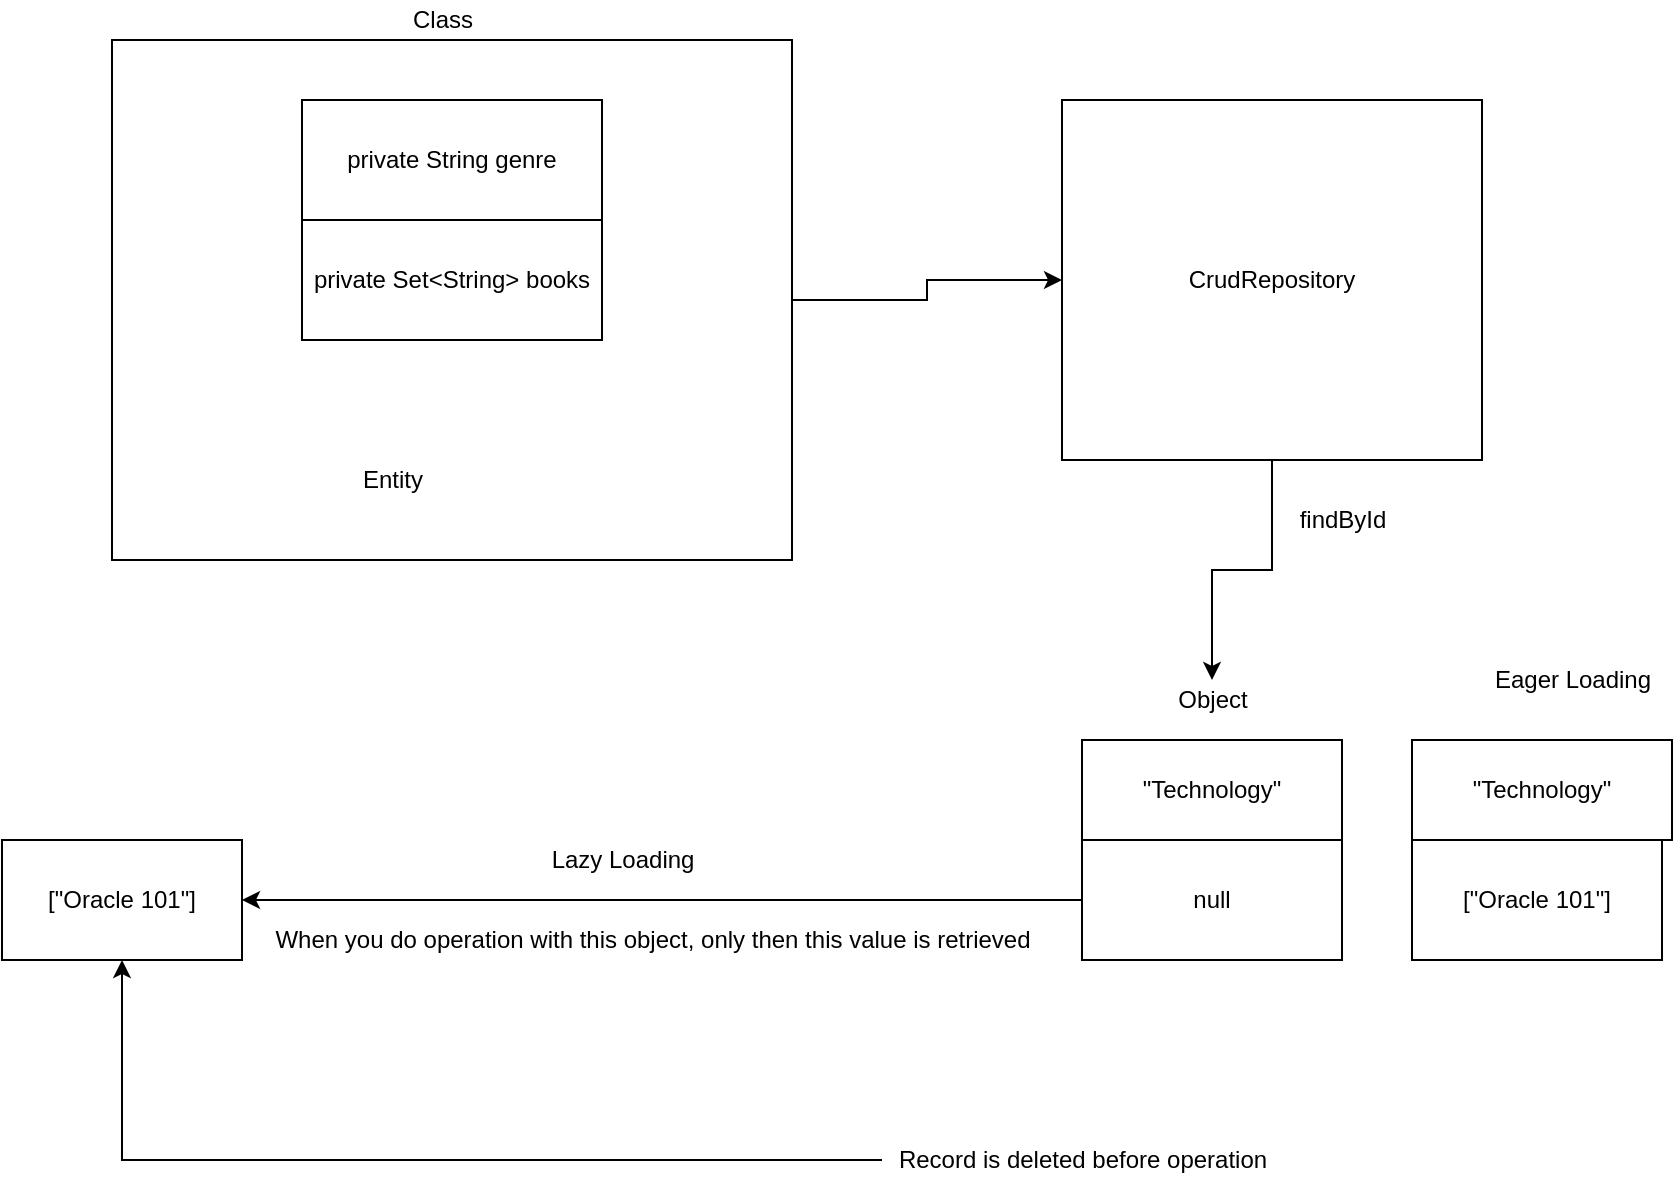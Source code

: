 <mxfile version="14.4.3" type="device" pages="4"><diagram id="-ngg20SasLUZBp5FVIJN" name="Fetching"><mxGraphModel dx="1146" dy="567" grid="1" gridSize="10" guides="1" tooltips="1" connect="1" arrows="1" fold="1" page="1" pageScale="1" pageWidth="850" pageHeight="1100" math="0" shadow="0"><root><mxCell id="0"/><mxCell id="1" parent="0"/><mxCell id="Mx7dqANhEfBE-x91Gv6i-12" style="edgeStyle=orthogonalEdgeStyle;rounded=0;orthogonalLoop=1;jettySize=auto;html=1;" edge="1" parent="1" source="Mx7dqANhEfBE-x91Gv6i-9" target="Mx7dqANhEfBE-x91Gv6i-11"><mxGeometry relative="1" as="geometry"/></mxCell><mxCell id="Mx7dqANhEfBE-x91Gv6i-9" value="" style="whiteSpace=wrap;html=1;" vertex="1" parent="1"><mxGeometry x="55" y="160" width="340" height="260" as="geometry"/></mxCell><mxCell id="Mx7dqANhEfBE-x91Gv6i-1" value="private String genre" style="whiteSpace=wrap;html=1;" vertex="1" parent="1"><mxGeometry x="150" y="190" width="150" height="60" as="geometry"/></mxCell><mxCell id="Mx7dqANhEfBE-x91Gv6i-2" value="private Set&amp;lt;String&amp;gt; books" style="whiteSpace=wrap;html=1;" vertex="1" parent="1"><mxGeometry x="150" y="250" width="150" height="60" as="geometry"/></mxCell><mxCell id="Mx7dqANhEfBE-x91Gv6i-4" value="&quot;Technology&quot;" style="whiteSpace=wrap;html=1;" vertex="1" parent="1"><mxGeometry x="540" y="510" width="130" height="50" as="geometry"/></mxCell><mxCell id="Mx7dqANhEfBE-x91Gv6i-15" style="edgeStyle=orthogonalEdgeStyle;rounded=0;orthogonalLoop=1;jettySize=auto;html=1;entryX=1;entryY=0.5;entryDx=0;entryDy=0;" edge="1" parent="1" source="Mx7dqANhEfBE-x91Gv6i-6" target="Mx7dqANhEfBE-x91Gv6i-17"><mxGeometry relative="1" as="geometry"><mxPoint x="110" y="590" as="targetPoint"/></mxGeometry></mxCell><mxCell id="Mx7dqANhEfBE-x91Gv6i-6" value="null" style="whiteSpace=wrap;html=1;" vertex="1" parent="1"><mxGeometry x="540" y="560" width="130" height="60" as="geometry"/></mxCell><mxCell id="Mx7dqANhEfBE-x91Gv6i-7" value="Class" style="text;html=1;align=center;verticalAlign=middle;resizable=0;points=[];autosize=1;" vertex="1" parent="1"><mxGeometry x="195" y="140" width="50" height="20" as="geometry"/></mxCell><mxCell id="Mx7dqANhEfBE-x91Gv6i-8" value="Object" style="text;html=1;align=center;verticalAlign=middle;resizable=0;points=[];autosize=1;" vertex="1" parent="1"><mxGeometry x="580" y="480" width="50" height="20" as="geometry"/></mxCell><mxCell id="Mx7dqANhEfBE-x91Gv6i-10" value="Entity" style="text;html=1;align=center;verticalAlign=middle;resizable=0;points=[];autosize=1;" vertex="1" parent="1"><mxGeometry x="170" y="370" width="50" height="20" as="geometry"/></mxCell><mxCell id="Mx7dqANhEfBE-x91Gv6i-13" style="edgeStyle=orthogonalEdgeStyle;rounded=0;orthogonalLoop=1;jettySize=auto;html=1;" edge="1" parent="1" source="Mx7dqANhEfBE-x91Gv6i-11" target="Mx7dqANhEfBE-x91Gv6i-8"><mxGeometry relative="1" as="geometry"><mxPoint x="635" y="430.0" as="targetPoint"/></mxGeometry></mxCell><mxCell id="Mx7dqANhEfBE-x91Gv6i-11" value="CrudRepository" style="whiteSpace=wrap;html=1;" vertex="1" parent="1"><mxGeometry x="530" y="190" width="210" height="180" as="geometry"/></mxCell><mxCell id="Mx7dqANhEfBE-x91Gv6i-14" value="findById" style="text;html=1;align=center;verticalAlign=middle;resizable=0;points=[];autosize=1;" vertex="1" parent="1"><mxGeometry x="640" y="390" width="60" height="20" as="geometry"/></mxCell><mxCell id="Mx7dqANhEfBE-x91Gv6i-16" value="When you do operation with this object, only then this value is retrieved" style="text;html=1;align=center;verticalAlign=middle;resizable=0;points=[];autosize=1;" vertex="1" parent="1"><mxGeometry x="130" y="600" width="390" height="20" as="geometry"/></mxCell><mxCell id="Mx7dqANhEfBE-x91Gv6i-17" value="[&quot;Oracle 101&quot;]" style="whiteSpace=wrap;html=1;" vertex="1" parent="1"><mxGeometry y="560" width="120" height="60" as="geometry"/></mxCell><mxCell id="Mx7dqANhEfBE-x91Gv6i-20" style="edgeStyle=orthogonalEdgeStyle;rounded=0;orthogonalLoop=1;jettySize=auto;html=1;entryX=0.5;entryY=1;entryDx=0;entryDy=0;" edge="1" parent="1" source="Mx7dqANhEfBE-x91Gv6i-18" target="Mx7dqANhEfBE-x91Gv6i-17"><mxGeometry relative="1" as="geometry"/></mxCell><mxCell id="Mx7dqANhEfBE-x91Gv6i-18" value="Record is deleted before operation" style="text;html=1;align=center;verticalAlign=middle;resizable=0;points=[];autosize=1;" vertex="1" parent="1"><mxGeometry x="440" y="710" width="200" height="20" as="geometry"/></mxCell><mxCell id="Mx7dqANhEfBE-x91Gv6i-21" value="Lazy Loading" style="text;html=1;align=center;verticalAlign=middle;resizable=0;points=[];autosize=1;" vertex="1" parent="1"><mxGeometry x="265" y="560" width="90" height="20" as="geometry"/></mxCell><mxCell id="Mx7dqANhEfBE-x91Gv6i-22" value="Eager Loading" style="text;html=1;align=center;verticalAlign=middle;resizable=0;points=[];autosize=1;" vertex="1" parent="1"><mxGeometry x="740" y="470" width="90" height="20" as="geometry"/></mxCell><mxCell id="Mx7dqANhEfBE-x91Gv6i-23" value="&quot;Technology&quot;" style="whiteSpace=wrap;html=1;" vertex="1" parent="1"><mxGeometry x="705" y="510" width="130" height="50" as="geometry"/></mxCell><mxCell id="Mx7dqANhEfBE-x91Gv6i-25" value="[&quot;Oracle 101&quot;]" style="whiteSpace=wrap;html=1;" vertex="1" parent="1"><mxGeometry x="705" y="560" width="125" height="60" as="geometry"/></mxCell></root></mxGraphModel></diagram><diagram id="IzDNttd5QzZSlERA6MkW" name="DDL Oracle"><mxGraphModel dx="950" dy="470" grid="1" gridSize="10" guides="1" tooltips="1" connect="1" arrows="1" fold="1" page="1" pageScale="1" pageWidth="850" pageHeight="1100" math="0" shadow="0"><root><mxCell id="poM9PImPaRMgivDopPOb-0"/><mxCell id="poM9PImPaRMgivDopPOb-1" parent="poM9PImPaRMgivDopPOb-0"/><mxCell id="poM9PImPaRMgivDopPOb-2" value="Create" style="text;html=1;align=center;verticalAlign=middle;resizable=0;points=[];autosize=1;" vertex="1" parent="poM9PImPaRMgivDopPOb-1"><mxGeometry x="400" y="410" width="50" height="20" as="geometry"/></mxCell><mxCell id="poM9PImPaRMgivDopPOb-3" value="Table" style="whiteSpace=wrap;html=1;" vertex="1" parent="poM9PImPaRMgivDopPOb-1"><mxGeometry x="120" y="160" width="120" height="60" as="geometry"/></mxCell><mxCell id="poM9PImPaRMgivDopPOb-4" value="Sequence" style="whiteSpace=wrap;html=1;" vertex="1" parent="poM9PImPaRMgivDopPOb-1"><mxGeometry x="120" y="290" width="120" height="60" as="geometry"/></mxCell><mxCell id="poM9PImPaRMgivDopPOb-5" value="Table" style="whiteSpace=wrap;html=1;" vertex="1" parent="poM9PImPaRMgivDopPOb-1"><mxGeometry x="630" y="160" width="120" height="60" as="geometry"/></mxCell><mxCell id="poM9PImPaRMgivDopPOb-6" value="Sequence" style="whiteSpace=wrap;html=1;" vertex="1" parent="poM9PImPaRMgivDopPOb-1"><mxGeometry x="630" y="290" width="120" height="60" as="geometry"/></mxCell><mxCell id="poM9PImPaRMgivDopPOb-7" value="Update" style="text;html=1;align=center;verticalAlign=middle;resizable=0;points=[];autosize=1;" vertex="1" parent="poM9PImPaRMgivDopPOb-1"><mxGeometry x="400" y="630" width="50" height="20" as="geometry"/></mxCell></root></mxGraphModel></diagram><diagram id="uR6zex6UrHTOhbnL2sDi" name="Normal Forms"><mxGraphModel dx="981" dy="567" grid="1" gridSize="10" guides="1" tooltips="1" connect="1" arrows="1" fold="1" page="1" pageScale="1" pageWidth="850" pageHeight="1100" math="0" shadow="0"><root><mxCell id="yIMmAGkXrf3lAxL-gvOl-0"/><mxCell id="yIMmAGkXrf3lAxL-gvOl-1" parent="yIMmAGkXrf3lAxL-gvOl-0"/><mxCell id="yIMmAGkXrf3lAxL-gvOl-2" value="&lt;font style=&quot;font-size: 27px&quot; face=&quot;Lucida Console&quot;&gt;&lt;b&gt;Database Modelling&lt;/b&gt;&lt;/font&gt;" style="text;html=1;align=center;verticalAlign=middle;resizable=0;points=[];autosize=1;" vertex="1" parent="yIMmAGkXrf3lAxL-gvOl-1"><mxGeometry x="265" y="30" width="320" height="20" as="geometry"/></mxCell><mxCell id="yIMmAGkXrf3lAxL-gvOl-3" value="ID Integer Primary Key&lt;br&gt;Name Varchar2&amp;nbsp;&lt;br&gt;&lt;div&gt;&lt;span&gt;Genre Varchar2&lt;/span&gt;&lt;/div&gt;&lt;div&gt;Book Varchar2&lt;/div&gt;" style="whiteSpace=wrap;html=1;align=left;" vertex="1" parent="yIMmAGkXrf3lAxL-gvOl-1"><mxGeometry x="355" y="140" width="140" height="70" as="geometry"/></mxCell><mxCell id="yIMmAGkXrf3lAxL-gvOl-4" value="Author" style="text;html=1;align=center;verticalAlign=middle;resizable=0;points=[];autosize=1;" vertex="1" parent="yIMmAGkXrf3lAxL-gvOl-1"><mxGeometry x="435" y="90" width="50" height="20" as="geometry"/></mxCell><mxCell id="yIMmAGkXrf3lAxL-gvOl-6" value="1" style="whiteSpace=wrap;html=1;" vertex="1" parent="yIMmAGkXrf3lAxL-gvOl-1"><mxGeometry x="185" y="440" width="120" height="60" as="geometry"/></mxCell><mxCell id="yIMmAGkXrf3lAxL-gvOl-7" value="Faiz" style="whiteSpace=wrap;html=1;" vertex="1" parent="yIMmAGkXrf3lAxL-gvOl-1"><mxGeometry x="305" y="440" width="120" height="60" as="geometry"/></mxCell><mxCell id="yIMmAGkXrf3lAxL-gvOl-8" value="Technology" style="whiteSpace=wrap;html=1;" vertex="1" parent="yIMmAGkXrf3lAxL-gvOl-1"><mxGeometry x="425" y="440" width="120" height="60" as="geometry"/></mxCell><mxCell id="yIMmAGkXrf3lAxL-gvOl-9" value="ID" style="whiteSpace=wrap;html=1;" vertex="1" parent="yIMmAGkXrf3lAxL-gvOl-1"><mxGeometry x="185" y="380" width="120" height="60" as="geometry"/></mxCell><mxCell id="yIMmAGkXrf3lAxL-gvOl-10" value="Name" style="whiteSpace=wrap;html=1;" vertex="1" parent="yIMmAGkXrf3lAxL-gvOl-1"><mxGeometry x="305" y="380" width="120" height="60" as="geometry"/></mxCell><mxCell id="yIMmAGkXrf3lAxL-gvOl-11" value="Genre" style="whiteSpace=wrap;html=1;" vertex="1" parent="yIMmAGkXrf3lAxL-gvOl-1"><mxGeometry x="425" y="380" width="120" height="60" as="geometry"/></mxCell><mxCell id="yIMmAGkXrf3lAxL-gvOl-12" value="Book" style="whiteSpace=wrap;html=1;" vertex="1" parent="yIMmAGkXrf3lAxL-gvOl-1"><mxGeometry x="545" y="380" width="120" height="60" as="geometry"/></mxCell><mxCell id="yIMmAGkXrf3lAxL-gvOl-13" value="Introduction to Oracle 19c" style="whiteSpace=wrap;html=1;" vertex="1" parent="yIMmAGkXrf3lAxL-gvOl-1"><mxGeometry x="545" y="440" width="120" height="60" as="geometry"/></mxCell><mxCell id="yIMmAGkXrf3lAxL-gvOl-14" value="1" style="whiteSpace=wrap;html=1;" vertex="1" parent="yIMmAGkXrf3lAxL-gvOl-1"><mxGeometry x="185" y="500" width="120" height="60" as="geometry"/></mxCell><mxCell id="yIMmAGkXrf3lAxL-gvOl-15" value="Faiz" style="whiteSpace=wrap;html=1;" vertex="1" parent="yIMmAGkXrf3lAxL-gvOl-1"><mxGeometry x="305" y="500" width="120" height="60" as="geometry"/></mxCell><mxCell id="yIMmAGkXrf3lAxL-gvOl-16" value="Technology" style="whiteSpace=wrap;html=1;" vertex="1" parent="yIMmAGkXrf3lAxL-gvOl-1"><mxGeometry x="425" y="500" width="120" height="60" as="geometry"/></mxCell><mxCell id="yIMmAGkXrf3lAxL-gvOl-17" value="Java Essentials" style="whiteSpace=wrap;html=1;" vertex="1" parent="yIMmAGkXrf3lAxL-gvOl-1"><mxGeometry x="545" y="500" width="120" height="60" as="geometry"/></mxCell><mxCell id="yIMmAGkXrf3lAxL-gvOl-18" value="1NF&lt;br&gt;Every field has a single value&lt;br&gt;Every field has an atomic value" style="text;html=1;align=center;verticalAlign=middle;resizable=0;points=[];autosize=1;" vertex="1" parent="yIMmAGkXrf3lAxL-gvOl-1"><mxGeometry x="315" y="310" width="180" height="50" as="geometry"/></mxCell><mxCell id="yIMmAGkXrf3lAxL-gvOl-19" value="A relation will be in 2NF if it is in 1NF and all non-key attributes are fully functional dependent on the primary key." style="text;html=1;align=center;verticalAlign=middle;resizable=0;points=[];autosize=1;" vertex="1" parent="yIMmAGkXrf3lAxL-gvOl-1"><mxGeometry x="180" y="650" width="610" height="20" as="geometry"/></mxCell><mxCell id="yIMmAGkXrf3lAxL-gvOl-20" value="Technology" style="whiteSpace=wrap;html=1;" vertex="1" parent="yIMmAGkXrf3lAxL-gvOl-1"><mxGeometry x="425" y="500" width="120" height="60" as="geometry"/></mxCell><mxCell id="yIMmAGkXrf3lAxL-gvOl-21" value="Faiz" style="whiteSpace=wrap;html=1;" vertex="1" parent="yIMmAGkXrf3lAxL-gvOl-1"><mxGeometry x="305" y="500" width="120" height="60" as="geometry"/></mxCell><mxCell id="yIMmAGkXrf3lAxL-gvOl-22" value="1" style="whiteSpace=wrap;html=1;" vertex="1" parent="yIMmAGkXrf3lAxL-gvOl-1"><mxGeometry x="185" y="500" width="120" height="60" as="geometry"/></mxCell><mxCell id="yIMmAGkXrf3lAxL-gvOl-23" value="1" style="whiteSpace=wrap;html=1;" vertex="1" parent="yIMmAGkXrf3lAxL-gvOl-1"><mxGeometry x="185" y="440" width="120" height="60" as="geometry"/></mxCell><mxCell id="yIMmAGkXrf3lAxL-gvOl-24" value="Faiz" style="whiteSpace=wrap;html=1;" vertex="1" parent="yIMmAGkXrf3lAxL-gvOl-1"><mxGeometry x="305" y="440" width="120" height="60" as="geometry"/></mxCell><mxCell id="yIMmAGkXrf3lAxL-gvOl-25" value="Technology" style="whiteSpace=wrap;html=1;" vertex="1" parent="yIMmAGkXrf3lAxL-gvOl-1"><mxGeometry x="425" y="560" width="120" height="60" as="geometry"/></mxCell><mxCell id="yIMmAGkXrf3lAxL-gvOl-26" value="Faiz" style="whiteSpace=wrap;html=1;" vertex="1" parent="yIMmAGkXrf3lAxL-gvOl-1"><mxGeometry x="305" y="560" width="120" height="60" as="geometry"/></mxCell><mxCell id="yIMmAGkXrf3lAxL-gvOl-27" value="1" style="whiteSpace=wrap;html=1;" vertex="1" parent="yIMmAGkXrf3lAxL-gvOl-1"><mxGeometry x="185" y="560" width="120" height="60" as="geometry"/></mxCell><mxCell id="yIMmAGkXrf3lAxL-gvOl-28" value="Get Set Go" style="whiteSpace=wrap;html=1;" vertex="1" parent="yIMmAGkXrf3lAxL-gvOl-1"><mxGeometry x="545" y="560" width="120" height="60" as="geometry"/></mxCell><mxCell id="yIMmAGkXrf3lAxL-gvOl-29" value="Each Normal form reduces redundancy" style="text;html=1;align=center;verticalAlign=middle;resizable=0;points=[];autosize=1;" vertex="1" parent="yIMmAGkXrf3lAxL-gvOl-1"><mxGeometry x="295" y="240" width="220" height="20" as="geometry"/></mxCell><mxCell id="yIMmAGkXrf3lAxL-gvOl-30" value="Author" style="text;html=1;align=center;verticalAlign=middle;resizable=0;points=[];autosize=1;" vertex="1" parent="yIMmAGkXrf3lAxL-gvOl-1"><mxGeometry x="365" y="360" width="50" height="20" as="geometry"/></mxCell><mxCell id="yIMmAGkXrf3lAxL-gvOl-31" value="Author" style="text;html=1;align=center;verticalAlign=middle;resizable=0;points=[];autosize=1;" vertex="1" parent="yIMmAGkXrf3lAxL-gvOl-1"><mxGeometry x="195" y="730" width="50" height="20" as="geometry"/></mxCell><mxCell id="yIMmAGkXrf3lAxL-gvOl-32" value="Books" style="text;html=1;align=center;verticalAlign=middle;resizable=0;points=[];autosize=1;" vertex="1" parent="yIMmAGkXrf3lAxL-gvOl-1"><mxGeometry x="665" y="750" width="50" height="20" as="geometry"/></mxCell><mxCell id="yIMmAGkXrf3lAxL-gvOl-33" value="Technology" style="whiteSpace=wrap;html=1;" vertex="1" parent="yIMmAGkXrf3lAxL-gvOl-1"><mxGeometry x="330" y="880" width="120" height="60" as="geometry"/></mxCell><mxCell id="yIMmAGkXrf3lAxL-gvOl-34" value="ID" style="whiteSpace=wrap;html=1;" vertex="1" parent="yIMmAGkXrf3lAxL-gvOl-1"><mxGeometry x="90" y="820" width="120" height="60" as="geometry"/></mxCell><mxCell id="yIMmAGkXrf3lAxL-gvOl-35" value="Name" style="whiteSpace=wrap;html=1;" vertex="1" parent="yIMmAGkXrf3lAxL-gvOl-1"><mxGeometry x="210" y="820" width="120" height="60" as="geometry"/></mxCell><mxCell id="yIMmAGkXrf3lAxL-gvOl-36" value="Genre" style="whiteSpace=wrap;html=1;" vertex="1" parent="yIMmAGkXrf3lAxL-gvOl-1"><mxGeometry x="330" y="820" width="120" height="60" as="geometry"/></mxCell><mxCell id="yIMmAGkXrf3lAxL-gvOl-37" value="1" style="whiteSpace=wrap;html=1;" vertex="1" parent="yIMmAGkXrf3lAxL-gvOl-1"><mxGeometry x="90" y="880" width="120" height="60" as="geometry"/></mxCell><mxCell id="yIMmAGkXrf3lAxL-gvOl-38" value="Faiz" style="whiteSpace=wrap;html=1;" vertex="1" parent="yIMmAGkXrf3lAxL-gvOl-1"><mxGeometry x="210" y="880" width="120" height="60" as="geometry"/></mxCell><mxCell id="yIMmAGkXrf3lAxL-gvOl-39" value="AID" style="whiteSpace=wrap;html=1;" vertex="1" parent="yIMmAGkXrf3lAxL-gvOl-1"><mxGeometry x="630" y="830" width="120" height="60" as="geometry"/></mxCell><mxCell id="yIMmAGkXrf3lAxL-gvOl-40" value="Book" style="whiteSpace=wrap;html=1;" vertex="1" parent="yIMmAGkXrf3lAxL-gvOl-1"><mxGeometry x="750" y="830" width="120" height="60" as="geometry"/></mxCell><mxCell id="yIMmAGkXrf3lAxL-gvOl-41" value="Introduction to Oracle 19c" style="whiteSpace=wrap;html=1;" vertex="1" parent="yIMmAGkXrf3lAxL-gvOl-1"><mxGeometry x="750" y="890" width="120" height="60" as="geometry"/></mxCell><mxCell id="yIMmAGkXrf3lAxL-gvOl-42" value="Java Essentials" style="whiteSpace=wrap;html=1;" vertex="1" parent="yIMmAGkXrf3lAxL-gvOl-1"><mxGeometry x="750" y="950" width="120" height="60" as="geometry"/></mxCell><mxCell id="yIMmAGkXrf3lAxL-gvOl-43" value="1" style="whiteSpace=wrap;html=1;" vertex="1" parent="yIMmAGkXrf3lAxL-gvOl-1"><mxGeometry x="630" y="950" width="120" height="60" as="geometry"/></mxCell><mxCell id="yIMmAGkXrf3lAxL-gvOl-44" value="1" style="whiteSpace=wrap;html=1;" vertex="1" parent="yIMmAGkXrf3lAxL-gvOl-1"><mxGeometry x="630" y="890" width="120" height="60" as="geometry"/></mxCell><mxCell id="yIMmAGkXrf3lAxL-gvOl-45" value="1" style="whiteSpace=wrap;html=1;" vertex="1" parent="yIMmAGkXrf3lAxL-gvOl-1"><mxGeometry x="630" y="1010" width="120" height="60" as="geometry"/></mxCell><mxCell id="yIMmAGkXrf3lAxL-gvOl-46" value="Get Set Go" style="whiteSpace=wrap;html=1;" vertex="1" parent="yIMmAGkXrf3lAxL-gvOl-1"><mxGeometry x="750" y="1010" width="120" height="60" as="geometry"/></mxCell><mxCell id="yIMmAGkXrf3lAxL-gvOl-47" value="Primary Key" style="text;html=1;align=center;verticalAlign=middle;resizable=0;points=[];autosize=1;" vertex="1" parent="yIMmAGkXrf3lAxL-gvOl-1"><mxGeometry x="105" y="790" width="80" height="20" as="geometry"/></mxCell><mxCell id="yIMmAGkXrf3lAxL-gvOl-49" style="edgeStyle=orthogonalEdgeStyle;rounded=0;orthogonalLoop=1;jettySize=auto;html=1;" edge="1" parent="yIMmAGkXrf3lAxL-gvOl-1" source="yIMmAGkXrf3lAxL-gvOl-48" target="yIMmAGkXrf3lAxL-gvOl-47"><mxGeometry relative="1" as="geometry"/></mxCell><mxCell id="yIMmAGkXrf3lAxL-gvOl-48" value="Foreign Key" style="text;html=1;align=center;verticalAlign=middle;resizable=0;points=[];autosize=1;" vertex="1" parent="yIMmAGkXrf3lAxL-gvOl-1"><mxGeometry x="650" y="790" width="80" height="20" as="geometry"/></mxCell><mxCell id="inzupKd0VUtHFoXNcsVn-2" value="ID" style="whiteSpace=wrap;html=1;" vertex="1" parent="yIMmAGkXrf3lAxL-gvOl-1"><mxGeometry x="510" y="830" width="120" height="60" as="geometry"/></mxCell><mxCell id="inzupKd0VUtHFoXNcsVn-3" value="1&lt;span style=&quot;color: rgba(0 , 0 , 0 , 0) ; font-family: monospace ; font-size: 0px&quot;&gt;%3CmxGraphModel%3E%3Croot%3E%3CmxCell%20id%3D%220%22%2F%3E%3CmxCell%20id%3D%221%22%20parent%3D%220%22%2F%3E%3CmxCell%20id%3D%222%22%20value%3D%22PID%22%20style%3D%22whiteSpace%3Dwrap%3Bhtml%3D1%3B%22%20vertex%3D%221%22%20parent%3D%221%22%3E%3CmxGeometry%20x%3D%22545%22%20y%3D%22820%22%20width%3D%22120%22%20height%3D%2260%22%20as%3D%22geometry%22%2F%3E%3C%2FmxCell%3E%3C%2Froot%3E%3C%2FmxGraphModel%3E&lt;/span&gt;" style="whiteSpace=wrap;html=1;" vertex="1" parent="yIMmAGkXrf3lAxL-gvOl-1"><mxGeometry x="510" y="890" width="120" height="60" as="geometry"/></mxCell><mxCell id="inzupKd0VUtHFoXNcsVn-4" value="2" style="whiteSpace=wrap;html=1;" vertex="1" parent="yIMmAGkXrf3lAxL-gvOl-1"><mxGeometry x="510" y="950" width="120" height="60" as="geometry"/></mxCell><mxCell id="inzupKd0VUtHFoXNcsVn-5" value="3" style="whiteSpace=wrap;html=1;" vertex="1" parent="yIMmAGkXrf3lAxL-gvOl-1"><mxGeometry x="510" y="1010" width="120" height="60" as="geometry"/></mxCell><mxCell id="inzupKd0VUtHFoXNcsVn-6" value="PID" style="whiteSpace=wrap;html=1;" vertex="1" parent="yIMmAGkXrf3lAxL-gvOl-1"><mxGeometry x="870" y="830" width="120" height="60" as="geometry"/></mxCell><mxCell id="inzupKd0VUtHFoXNcsVn-9" value="1" style="whiteSpace=wrap;html=1;" vertex="1" parent="yIMmAGkXrf3lAxL-gvOl-1"><mxGeometry x="870" y="890" width="120" height="60" as="geometry"/></mxCell><mxCell id="inzupKd0VUtHFoXNcsVn-10" value="1" style="whiteSpace=wrap;html=1;" vertex="1" parent="yIMmAGkXrf3lAxL-gvOl-1"><mxGeometry x="870" y="950" width="120" height="60" as="geometry"/></mxCell><mxCell id="inzupKd0VUtHFoXNcsVn-46" value="3rd NF" style="text;html=1;align=center;verticalAlign=middle;resizable=0;points=[];autosize=1;" vertex="1" parent="yIMmAGkXrf3lAxL-gvOl-1"><mxGeometry x="285" y="1140" width="50" height="20" as="geometry"/></mxCell><mxCell id="inzupKd0VUtHFoXNcsVn-47" value="Authors" style="text;html=1;align=center;verticalAlign=middle;resizable=0;points=[];autosize=1;" vertex="1" parent="yIMmAGkXrf3lAxL-gvOl-1"><mxGeometry x="280" y="1240" width="60" height="20" as="geometry"/></mxCell><mxCell id="inzupKd0VUtHFoXNcsVn-48" value="ID" style="whiteSpace=wrap;html=1;" vertex="1" parent="yIMmAGkXrf3lAxL-gvOl-1"><mxGeometry x="80" y="1290" width="120" height="60" as="geometry"/></mxCell><mxCell id="inzupKd0VUtHFoXNcsVn-49" value="Name" style="whiteSpace=wrap;html=1;" vertex="1" parent="yIMmAGkXrf3lAxL-gvOl-1"><mxGeometry x="200" y="1290" width="120" height="60" as="geometry"/></mxCell><mxCell id="inzupKd0VUtHFoXNcsVn-50" value="Phone Number" style="whiteSpace=wrap;html=1;" vertex="1" parent="yIMmAGkXrf3lAxL-gvOl-1"><mxGeometry x="310" y="1290" width="120" height="60" as="geometry"/></mxCell><mxCell id="inzupKd0VUtHFoXNcsVn-51" value="Genre" style="whiteSpace=wrap;html=1;" vertex="1" parent="yIMmAGkXrf3lAxL-gvOl-1"><mxGeometry x="430" y="1290" width="120" height="60" as="geometry"/></mxCell><mxCell id="inzupKd0VUtHFoXNcsVn-52" value="Books" style="text;html=1;align=center;verticalAlign=middle;resizable=0;points=[];autosize=1;" vertex="1" parent="yIMmAGkXrf3lAxL-gvOl-1"><mxGeometry x="745" y="1240" width="50" height="20" as="geometry"/></mxCell><mxCell id="inzupKd0VUtHFoXNcsVn-53" value="ID" style="whiteSpace=wrap;html=1;" vertex="1" parent="yIMmAGkXrf3lAxL-gvOl-1"><mxGeometry x="675" y="1290" width="120" height="60" as="geometry"/></mxCell><mxCell id="inzupKd0VUtHFoXNcsVn-54" value="Name" style="whiteSpace=wrap;html=1;" vertex="1" parent="yIMmAGkXrf3lAxL-gvOl-1"><mxGeometry x="795" y="1290" width="120" height="60" as="geometry"/></mxCell><mxCell id="inzupKd0VUtHFoXNcsVn-55" value="Edition" style="whiteSpace=wrap;html=1;" vertex="1" parent="yIMmAGkXrf3lAxL-gvOl-1"><mxGeometry x="915" y="1290" width="120" height="60" as="geometry"/></mxCell><mxCell id="inzupKd0VUtHFoXNcsVn-56" value="Release Date" style="whiteSpace=wrap;html=1;" vertex="1" parent="yIMmAGkXrf3lAxL-gvOl-1"><mxGeometry x="1035" y="1290" width="120" height="60" as="geometry"/></mxCell><mxCell id="inzupKd0VUtHFoXNcsVn-57" value="Publisher" style="text;html=1;align=center;verticalAlign=middle;resizable=0;points=[];autosize=1;" vertex="1" parent="yIMmAGkXrf3lAxL-gvOl-1"><mxGeometry x="1305" y="1250" width="70" height="20" as="geometry"/></mxCell><mxCell id="inzupKd0VUtHFoXNcsVn-59" value="ID" style="whiteSpace=wrap;html=1;" vertex="1" parent="yIMmAGkXrf3lAxL-gvOl-1"><mxGeometry x="1240" y="1290" width="120" height="60" as="geometry"/></mxCell><mxCell id="inzupKd0VUtHFoXNcsVn-60" value="Name" style="whiteSpace=wrap;html=1;" vertex="1" parent="yIMmAGkXrf3lAxL-gvOl-1"><mxGeometry x="1360" y="1290" width="120" height="60" as="geometry"/></mxCell><mxCell id="inzupKd0VUtHFoXNcsVn-61" value="Address" style="whiteSpace=wrap;html=1;" vertex="1" parent="yIMmAGkXrf3lAxL-gvOl-1"><mxGeometry x="1480" y="1290" width="120" height="60" as="geometry"/></mxCell><mxCell id="inzupKd0VUtHFoXNcsVn-62" value="2" style="whiteSpace=wrap;html=1;" vertex="1" parent="yIMmAGkXrf3lAxL-gvOl-1"><mxGeometry x="870" y="1010" width="120" height="60" as="geometry"/></mxCell><mxCell id="inzupKd0VUtHFoXNcsVn-64" value="Authors_Books" style="text;html=1;align=center;verticalAlign=middle;resizable=0;points=[];autosize=1;" vertex="1" parent="yIMmAGkXrf3lAxL-gvOl-1"><mxGeometry x="520" y="1460" width="100" height="20" as="geometry"/></mxCell><mxCell id="inzupKd0VUtHFoXNcsVn-65" value="Aid" style="whiteSpace=wrap;html=1;" vertex="1" parent="yIMmAGkXrf3lAxL-gvOl-1"><mxGeometry x="440" y="1490" width="120" height="60" as="geometry"/></mxCell><mxCell id="inzupKd0VUtHFoXNcsVn-66" value="Bid" style="whiteSpace=wrap;html=1;" vertex="1" parent="yIMmAGkXrf3lAxL-gvOl-1"><mxGeometry x="560" y="1490" width="120" height="60" as="geometry"/></mxCell><mxCell id="inzupKd0VUtHFoXNcsVn-67" value="1" style="whiteSpace=wrap;html=1;" vertex="1" parent="yIMmAGkXrf3lAxL-gvOl-1"><mxGeometry x="440" y="1550" width="120" height="60" as="geometry"/></mxCell><mxCell id="inzupKd0VUtHFoXNcsVn-68" value="1" style="whiteSpace=wrap;html=1;" vertex="1" parent="yIMmAGkXrf3lAxL-gvOl-1"><mxGeometry x="560" y="1550" width="120" height="60" as="geometry"/></mxCell><mxCell id="inzupKd0VUtHFoXNcsVn-69" value="1" style="whiteSpace=wrap;html=1;" vertex="1" parent="yIMmAGkXrf3lAxL-gvOl-1"><mxGeometry x="440" y="1610" width="120" height="60" as="geometry"/></mxCell><mxCell id="inzupKd0VUtHFoXNcsVn-70" value="2" style="whiteSpace=wrap;html=1;" vertex="1" parent="yIMmAGkXrf3lAxL-gvOl-1"><mxGeometry x="560" y="1610" width="120" height="60" as="geometry"/></mxCell><mxCell id="inzupKd0VUtHFoXNcsVn-71" value="2" style="whiteSpace=wrap;html=1;" vertex="1" parent="yIMmAGkXrf3lAxL-gvOl-1"><mxGeometry x="440" y="1670" width="120" height="60" as="geometry"/></mxCell><mxCell id="inzupKd0VUtHFoXNcsVn-72" value="1" style="whiteSpace=wrap;html=1;" vertex="1" parent="yIMmAGkXrf3lAxL-gvOl-1"><mxGeometry x="560" y="1670" width="120" height="60" as="geometry"/></mxCell><mxCell id="inzupKd0VUtHFoXNcsVn-73" value="Many to Many" style="text;html=1;align=center;verticalAlign=middle;resizable=0;points=[];autosize=1;" vertex="1" parent="yIMmAGkXrf3lAxL-gvOl-1"><mxGeometry x="485" y="1750" width="90" height="20" as="geometry"/></mxCell><mxCell id="inzupKd0VUtHFoXNcsVn-74" value="Books_Publisher" style="text;html=1;align=center;verticalAlign=middle;resizable=0;points=[];autosize=1;" vertex="1" parent="yIMmAGkXrf3lAxL-gvOl-1"><mxGeometry x="1150" y="1460" width="110" height="20" as="geometry"/></mxCell><mxCell id="inzupKd0VUtHFoXNcsVn-75" value="The ownership is with the author" style="text;html=1;align=center;verticalAlign=middle;resizable=0;points=[];autosize=1;" vertex="1" parent="yIMmAGkXrf3lAxL-gvOl-1"><mxGeometry x="485" y="1440" width="190" height="20" as="geometry"/></mxCell><mxCell id="inzupKd0VUtHFoXNcsVn-76" value="Bid" style="whiteSpace=wrap;html=1;" vertex="1" parent="yIMmAGkXrf3lAxL-gvOl-1"><mxGeometry x="1080" y="1500" width="120" height="60" as="geometry"/></mxCell><mxCell id="inzupKd0VUtHFoXNcsVn-77" value="Pid" style="whiteSpace=wrap;html=1;" vertex="1" parent="yIMmAGkXrf3lAxL-gvOl-1"><mxGeometry x="1200" y="1500" width="120" height="60" as="geometry"/></mxCell><mxCell id="inzupKd0VUtHFoXNcsVn-78" value="1" style="whiteSpace=wrap;html=1;" vertex="1" parent="yIMmAGkXrf3lAxL-gvOl-1"><mxGeometry x="1080" y="1560" width="120" height="60" as="geometry"/></mxCell><mxCell id="inzupKd0VUtHFoXNcsVn-79" value="1" style="whiteSpace=wrap;html=1;" vertex="1" parent="yIMmAGkXrf3lAxL-gvOl-1"><mxGeometry x="1200" y="1560" width="120" height="60" as="geometry"/></mxCell><mxCell id="inzupKd0VUtHFoXNcsVn-80" value="2" style="whiteSpace=wrap;html=1;" vertex="1" parent="yIMmAGkXrf3lAxL-gvOl-1"><mxGeometry x="1080" y="1620" width="120" height="60" as="geometry"/></mxCell><mxCell id="inzupKd0VUtHFoXNcsVn-81" value="1" style="whiteSpace=wrap;html=1;" vertex="1" parent="yIMmAGkXrf3lAxL-gvOl-1"><mxGeometry x="1200" y="1620" width="120" height="60" as="geometry"/></mxCell><mxCell id="inzupKd0VUtHFoXNcsVn-82" value="3" style="whiteSpace=wrap;html=1;fillColor=#FFFFFF;" vertex="1" parent="yIMmAGkXrf3lAxL-gvOl-1"><mxGeometry x="1080" y="1680" width="120" height="60" as="geometry"/></mxCell><mxCell id="inzupKd0VUtHFoXNcsVn-83" value="2" style="whiteSpace=wrap;html=1;" vertex="1" parent="yIMmAGkXrf3lAxL-gvOl-1"><mxGeometry x="1200" y="1680" width="120" height="60" as="geometry"/></mxCell><mxCell id="inzupKd0VUtHFoXNcsVn-84" value="1" style="whiteSpace=wrap;html=1;labelBackgroundColor=#9E9E9E;fillColor=#B5B5B5;" vertex="1" parent="yIMmAGkXrf3lAxL-gvOl-1"><mxGeometry x="1080" y="1740" width="120" height="60" as="geometry"/></mxCell><mxCell id="inzupKd0VUtHFoXNcsVn-85" value="2" style="whiteSpace=wrap;html=1;fillColor=#BABABA;" vertex="1" parent="yIMmAGkXrf3lAxL-gvOl-1"><mxGeometry x="1200" y="1740" width="120" height="60" as="geometry"/></mxCell><mxCell id="inzupKd0VUtHFoXNcsVn-86" value="One to Many" style="text;html=1;align=center;verticalAlign=middle;resizable=0;points=[];autosize=1;" vertex="1" parent="yIMmAGkXrf3lAxL-gvOl-1"><mxGeometry x="1160" y="1840" width="80" height="20" as="geometry"/></mxCell></root></mxGraphModel></diagram><diagram id="o7fyM67Quabip0FTZSYQ" name="Publisher"><mxGraphModel dx="813" dy="470" grid="1" gridSize="10" guides="1" tooltips="1" connect="1" arrows="1" fold="1" page="1" pageScale="1" pageWidth="850" pageHeight="1100" math="0" shadow="0"><root><mxCell id="V6ET20eDrKpqN4lrrLrJ-0"/><mxCell id="V6ET20eDrKpqN4lrrLrJ-1" parent="V6ET20eDrKpqN4lrrLrJ-0"/><mxCell id="V6ET20eDrKpqN4lrrLrJ-3" value="Publisher" style="text;html=1;align=center;verticalAlign=middle;resizable=0;points=[];autosize=1;" vertex="1" parent="V6ET20eDrKpqN4lrrLrJ-1"><mxGeometry x="295" y="10" width="70" height="20" as="geometry"/></mxCell><mxCell id="V6ET20eDrKpqN4lrrLrJ-4" value="ID" style="whiteSpace=wrap;html=1;" vertex="1" parent="V6ET20eDrKpqN4lrrLrJ-1"><mxGeometry x="30" y="130" width="120" height="60" as="geometry"/></mxCell><mxCell id="V6ET20eDrKpqN4lrrLrJ-5" value="Name" style="whiteSpace=wrap;html=1;" vertex="1" parent="V6ET20eDrKpqN4lrrLrJ-1"><mxGeometry x="150" y="130" width="120" height="60" as="geometry"/></mxCell><mxCell id="V6ET20eDrKpqN4lrrLrJ-6" value="ID" style="whiteSpace=wrap;html=1;" vertex="1" parent="V6ET20eDrKpqN4lrrLrJ-1"><mxGeometry x="480" y="130" width="120" height="60" as="geometry"/></mxCell><mxCell id="V6ET20eDrKpqN4lrrLrJ-7" value="Publisher_ID" style="whiteSpace=wrap;html=1;" vertex="1" parent="V6ET20eDrKpqN4lrrLrJ-1"><mxGeometry x="600" y="130" width="120" height="60" as="geometry"/></mxCell><mxCell id="V6ET20eDrKpqN4lrrLrJ-15" style="edgeStyle=orthogonalEdgeStyle;rounded=0;orthogonalLoop=1;jettySize=auto;html=1;" edge="1" parent="V6ET20eDrKpqN4lrrLrJ-1" source="V6ET20eDrKpqN4lrrLrJ-8" target="V6ET20eDrKpqN4lrrLrJ-11"><mxGeometry relative="1" as="geometry"/></mxCell><mxCell id="V6ET20eDrKpqN4lrrLrJ-8" value="ID&lt;br&gt;Name" style="whiteSpace=wrap;html=1;" vertex="1" parent="V6ET20eDrKpqN4lrrLrJ-1"><mxGeometry x="105" y="440" width="140" height="180" as="geometry"/></mxCell><mxCell id="V6ET20eDrKpqN4lrrLrJ-9" value="Publishers" style="text;html=1;align=center;verticalAlign=middle;resizable=0;points=[];autosize=1;" vertex="1" parent="V6ET20eDrKpqN4lrrLrJ-1"><mxGeometry x="140" y="410" width="70" height="20" as="geometry"/></mxCell><mxCell id="V6ET20eDrKpqN4lrrLrJ-11" value="ID&lt;br&gt;Name" style="whiteSpace=wrap;html=1;" vertex="1" parent="V6ET20eDrKpqN4lrrLrJ-1"><mxGeometry x="530" y="440" width="140" height="180" as="geometry"/></mxCell><mxCell id="V6ET20eDrKpqN4lrrLrJ-12" value="Books" style="text;html=1;align=center;verticalAlign=middle;resizable=0;points=[];autosize=1;" vertex="1" parent="V6ET20eDrKpqN4lrrLrJ-1"><mxGeometry x="575" y="410" width="50" height="20" as="geometry"/></mxCell></root></mxGraphModel></diagram></mxfile>